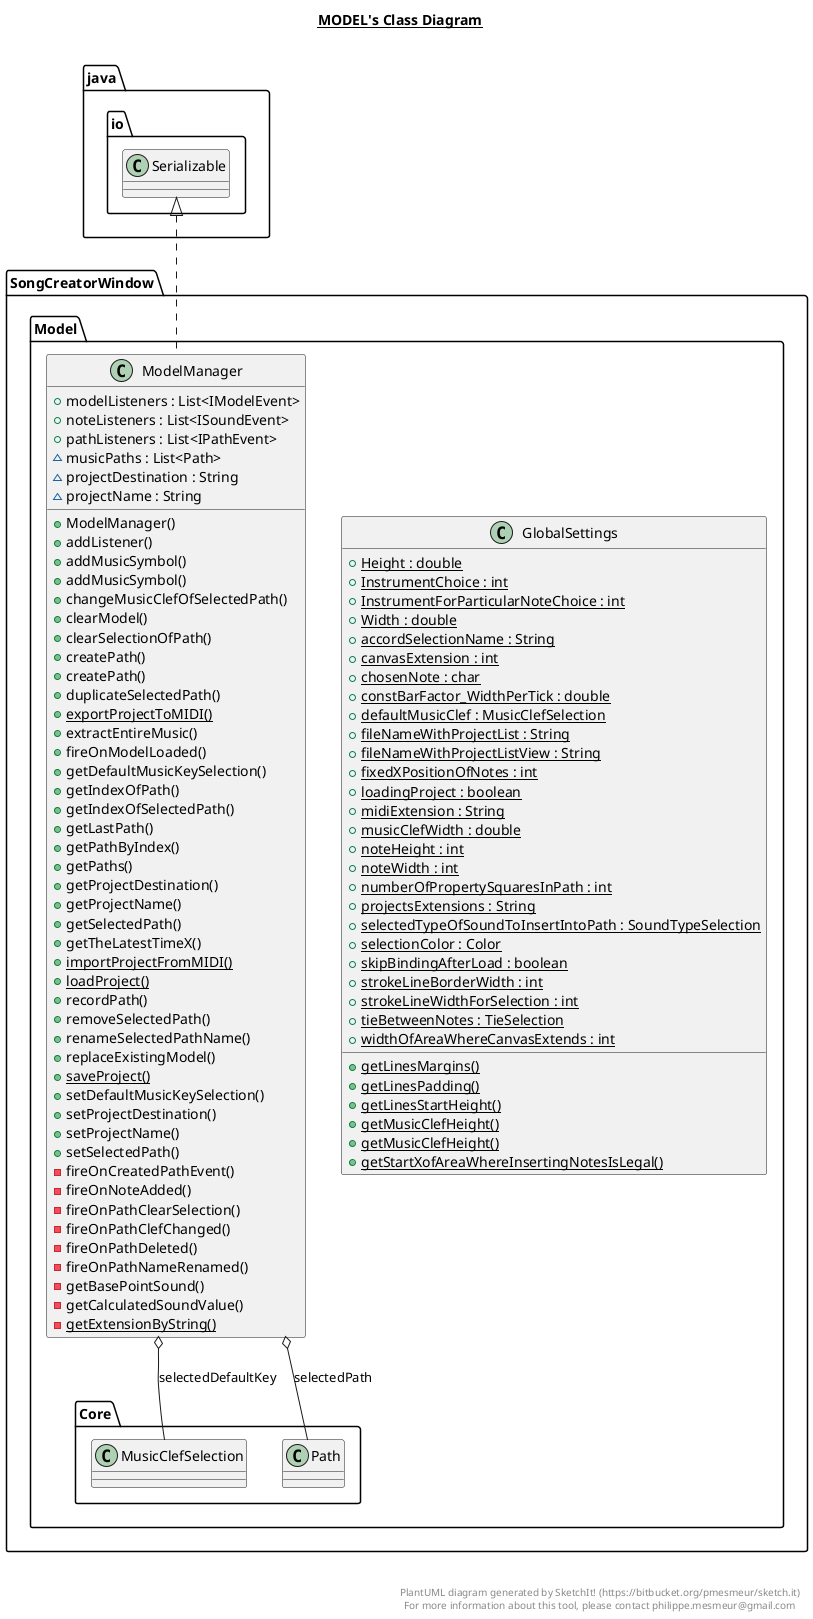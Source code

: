 @startuml

title __MODEL's Class Diagram__\n

  namespace SongCreatorWindow {
    namespace Model {
      class SongCreatorWindow.Model.GlobalSettings {
          {static} + Height : double
          {static} + InstrumentChoice : int
          {static} + InstrumentForParticularNoteChoice : int
          {static} + Width : double
          {static} + accordSelectionName : String
          {static} + canvasExtension : int
          {static} + chosenNote : char
          {static} + constBarFactor_WidthPerTick : double
          {static} + defaultMusicClef : MusicClefSelection
          {static} + fileNameWithProjectList : String
          {static} + fileNameWithProjectListView : String
          {static} + fixedXPositionOfNotes : int
          {static} + loadingProject : boolean
          {static} + midiExtension : String
          {static} + musicClefWidth : double
          {static} + noteHeight : int
          {static} + noteWidth : int
          {static} + numberOfPropertySquaresInPath : int
          {static} + projectsExtensions : String
          {static} + selectedTypeOfSoundToInsertIntoPath : SoundTypeSelection
          {static} + selectionColor : Color
          {static} + skipBindingAfterLoad : boolean
          {static} + strokeLineBorderWidth : int
          {static} + strokeLineWidthForSelection : int
          {static} + tieBetweenNotes : TieSelection
          {static} + widthOfAreaWhereCanvasExtends : int
          {static} + getLinesMargins()
          {static} + getLinesPadding()
          {static} + getLinesStartHeight()
          {static} + getMusicClefHeight()
          {static} + getMusicClefHeight()
          {static} + getStartXofAreaWhereInsertingNotesIsLegal()
      }
    }
  }
  

  namespace SongCreatorWindow {
    namespace Model {
      class SongCreatorWindow.Model.ModelManager {
          + modelListeners : List<IModelEvent>
          + noteListeners : List<ISoundEvent>
          + pathListeners : List<IPathEvent>
          ~ musicPaths : List<Path>
          ~ projectDestination : String
          ~ projectName : String
          + ModelManager()
          + addListener()
          + addMusicSymbol()
          + addMusicSymbol()
          + changeMusicClefOfSelectedPath()
          + clearModel()
          + clearSelectionOfPath()
          + createPath()
          + createPath()
          + duplicateSelectedPath()
          {static} + exportProjectToMIDI()
          + extractEntireMusic()
          + fireOnModelLoaded()
          + getDefaultMusicKeySelection()
          + getIndexOfPath()
          + getIndexOfSelectedPath()
          + getLastPath()
          + getPathByIndex()
          + getPaths()
          + getProjectDestination()
          + getProjectName()
          + getSelectedPath()
          + getTheLatestTimeX()
          {static} + importProjectFromMIDI()
          {static} + loadProject()
          + recordPath()
          + removeSelectedPath()
          + renameSelectedPathName()
          + replaceExistingModel()
          {static} + saveProject()
          + setDefaultMusicKeySelection()
          + setProjectDestination()
          + setProjectName()
          + setSelectedPath()
          - fireOnCreatedPathEvent()
          - fireOnNoteAdded()
          - fireOnPathClearSelection()
          - fireOnPathClefChanged()
          - fireOnPathDeleted()
          - fireOnPathNameRenamed()
          - getBasePointSound()
          - getCalculatedSoundValue()
          {static} - getExtensionByString()
      }
    }
  }
  

  SongCreatorWindow.Model.ModelManager .up.|> java.io.Serializable
  SongCreatorWindow.Model.ModelManager o-- SongCreatorWindow.Model.Core.MusicClefSelection : selectedDefaultKey
  SongCreatorWindow.Model.ModelManager o-- SongCreatorWindow.Model.Core.Path : selectedPath


right footer


PlantUML diagram generated by SketchIt! (https://bitbucket.org/pmesmeur/sketch.it)
For more information about this tool, please contact philippe.mesmeur@gmail.com
endfooter

@enduml
